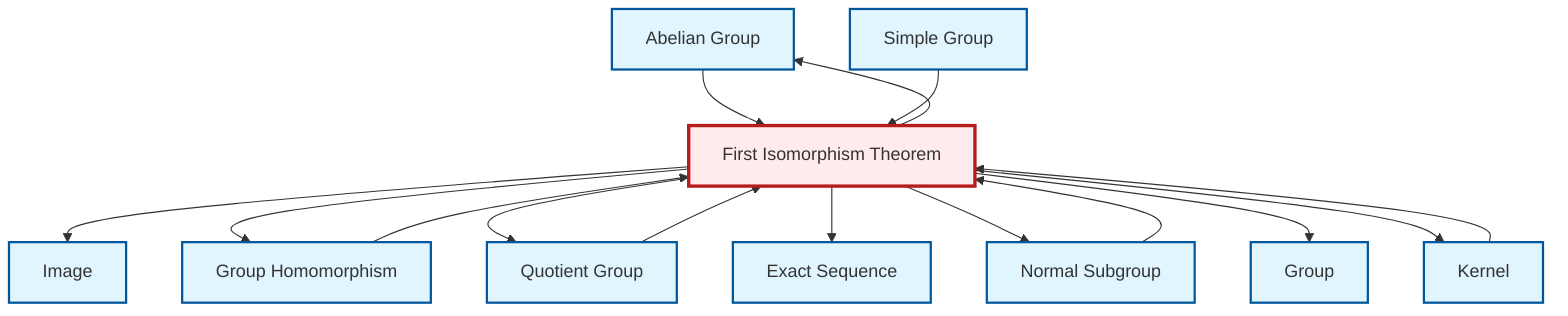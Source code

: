 graph TD
    classDef definition fill:#e1f5fe,stroke:#01579b,stroke-width:2px
    classDef theorem fill:#f3e5f5,stroke:#4a148c,stroke-width:2px
    classDef axiom fill:#fff3e0,stroke:#e65100,stroke-width:2px
    classDef example fill:#e8f5e9,stroke:#1b5e20,stroke-width:2px
    classDef current fill:#ffebee,stroke:#b71c1c,stroke-width:3px
    def-abelian-group["Abelian Group"]:::definition
    def-quotient-group["Quotient Group"]:::definition
    def-kernel["Kernel"]:::definition
    def-image["Image"]:::definition
    def-exact-sequence["Exact Sequence"]:::definition
    def-homomorphism["Group Homomorphism"]:::definition
    thm-first-isomorphism["First Isomorphism Theorem"]:::theorem
    def-simple-group["Simple Group"]:::definition
    def-group["Group"]:::definition
    def-normal-subgroup["Normal Subgroup"]:::definition
    thm-first-isomorphism --> def-abelian-group
    def-kernel --> thm-first-isomorphism
    def-quotient-group --> thm-first-isomorphism
    thm-first-isomorphism --> def-image
    def-abelian-group --> thm-first-isomorphism
    def-normal-subgroup --> thm-first-isomorphism
    def-simple-group --> thm-first-isomorphism
    thm-first-isomorphism --> def-homomorphism
    thm-first-isomorphism --> def-quotient-group
    thm-first-isomorphism --> def-exact-sequence
    def-homomorphism --> thm-first-isomorphism
    thm-first-isomorphism --> def-normal-subgroup
    thm-first-isomorphism --> def-group
    thm-first-isomorphism --> def-kernel
    class thm-first-isomorphism current